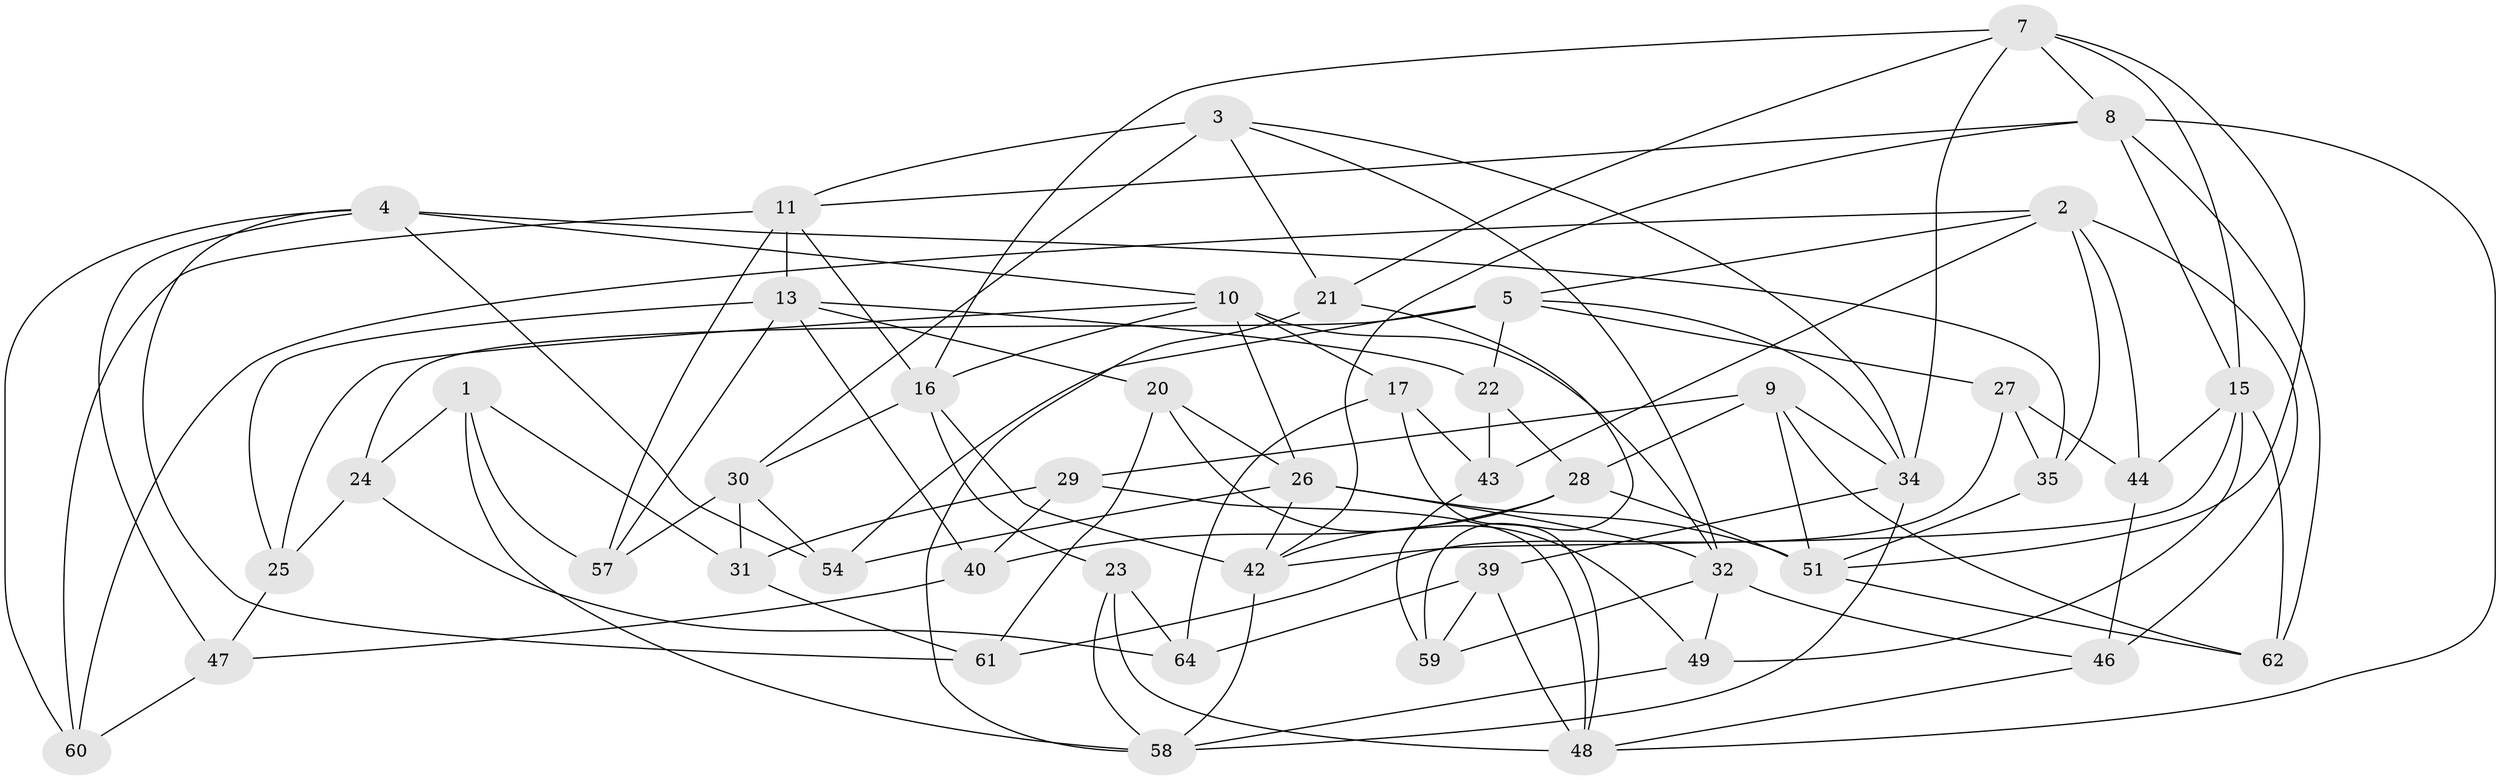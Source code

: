// Generated by graph-tools (version 1.1) at 2025/24/03/03/25 07:24:29]
// undirected, 47 vertices, 113 edges
graph export_dot {
graph [start="1"]
  node [color=gray90,style=filled];
  1;
  2 [super="+6"];
  3 [super="+55"];
  4 [super="+68"];
  5 [super="+14"];
  7 [super="+33"];
  8 [super="+12"];
  9 [super="+38"];
  10 [super="+50"];
  11 [super="+18"];
  13 [super="+56"];
  15 [super="+36"];
  16 [super="+19"];
  17;
  20;
  21;
  22;
  23;
  24;
  25;
  26 [super="+53"];
  27;
  28 [super="+37"];
  29;
  30 [super="+45"];
  31;
  32 [super="+67"];
  34 [super="+41"];
  35;
  39;
  40;
  42 [super="+52"];
  43;
  44;
  46;
  47;
  48 [super="+63"];
  49;
  51 [super="+66"];
  54;
  57;
  58 [super="+65"];
  59;
  60;
  61;
  62;
  64;
  1 -- 57;
  1 -- 31;
  1 -- 24;
  1 -- 58;
  2 -- 35;
  2 -- 43;
  2 -- 46;
  2 -- 44;
  2 -- 5;
  2 -- 60;
  3 -- 21;
  3 -- 30 [weight=2];
  3 -- 34;
  3 -- 32;
  3 -- 11;
  4 -- 61;
  4 -- 35;
  4 -- 10;
  4 -- 60;
  4 -- 54;
  4 -- 47;
  5 -- 27;
  5 -- 24;
  5 -- 22;
  5 -- 54;
  5 -- 34;
  7 -- 16;
  7 -- 21;
  7 -- 8;
  7 -- 34;
  7 -- 51;
  7 -- 15;
  8 -- 15;
  8 -- 48;
  8 -- 42;
  8 -- 11;
  8 -- 62;
  9 -- 62;
  9 -- 28 [weight=2];
  9 -- 34;
  9 -- 51;
  9 -- 29;
  10 -- 32;
  10 -- 25;
  10 -- 16;
  10 -- 17;
  10 -- 26;
  11 -- 57;
  11 -- 16;
  11 -- 60;
  11 -- 13;
  13 -- 20;
  13 -- 22;
  13 -- 25;
  13 -- 40;
  13 -- 57;
  15 -- 44;
  15 -- 42;
  15 -- 49;
  15 -- 62;
  16 -- 42;
  16 -- 23;
  16 -- 30;
  17 -- 64;
  17 -- 43;
  17 -- 48;
  20 -- 61;
  20 -- 26;
  20 -- 49;
  21 -- 59;
  21 -- 58;
  22 -- 43;
  22 -- 28;
  23 -- 64;
  23 -- 48;
  23 -- 58;
  24 -- 25;
  24 -- 64;
  25 -- 47;
  26 -- 42;
  26 -- 32;
  26 -- 51;
  26 -- 54;
  27 -- 61;
  27 -- 44;
  27 -- 35;
  28 -- 42;
  28 -- 40;
  28 -- 51;
  29 -- 31;
  29 -- 40;
  29 -- 48;
  30 -- 54;
  30 -- 31;
  30 -- 57;
  31 -- 61;
  32 -- 46;
  32 -- 49;
  32 -- 59;
  34 -- 58;
  34 -- 39;
  35 -- 51;
  39 -- 59;
  39 -- 64;
  39 -- 48;
  40 -- 47;
  42 -- 58;
  43 -- 59;
  44 -- 46;
  46 -- 48;
  47 -- 60;
  49 -- 58;
  51 -- 62;
}
